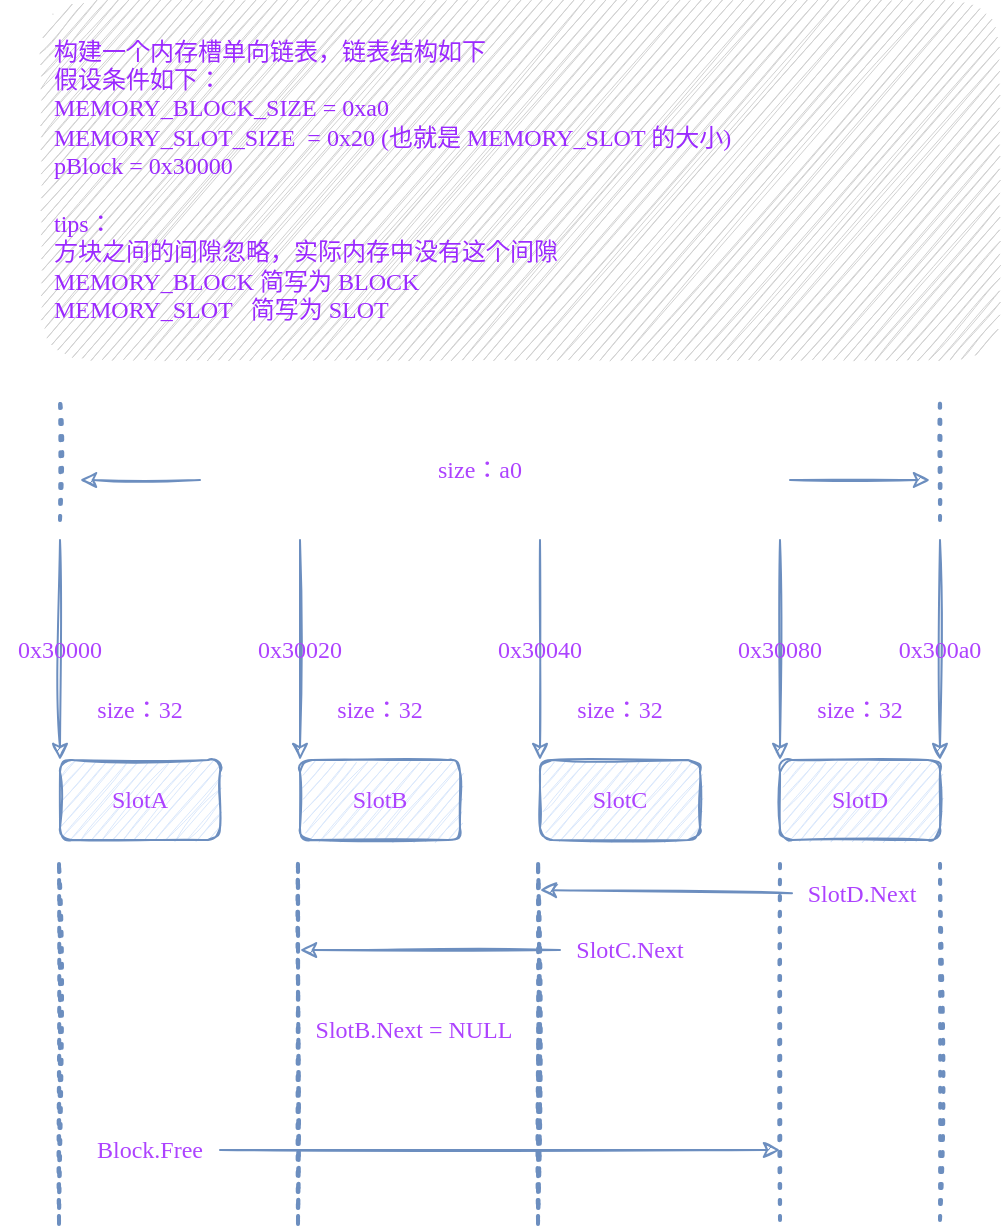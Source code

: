 <mxfile version="19.0.3" type="device"><diagram id="O4Pl0YHhbXQbCezEknDG" name="SLOT链表示意图"><mxGraphModel dx="1558" dy="1126" grid="1" gridSize="10" guides="1" tooltips="1" connect="1" arrows="1" fold="1" page="0" pageScale="1" pageWidth="827" pageHeight="1169" math="0" shadow="0"><root><mxCell id="0"/><mxCell id="1" parent="0"/><mxCell id="vXCQ66r_2iQ6Fl2fQ69y-1" value="SlotA" style="rounded=1;whiteSpace=wrap;html=1;sketch=1;fillColor=#dae8fc;strokeColor=#6c8ebf;fontFamily=Comic Sans MS;fontColor=#AD42FF;" parent="1" vertex="1"><mxGeometry x="200" y="80" width="80" height="40" as="geometry"/></mxCell><mxCell id="vXCQ66r_2iQ6Fl2fQ69y-2" value="&lt;div style=&quot;font-size: 12px&quot;&gt;构建一个内存槽单向链表，链表结构如下&lt;/div&gt;&lt;div style=&quot;font-size: 12px&quot;&gt;假设条件如下：&lt;/div&gt;&lt;div style=&quot;font-size: 12px&quot;&gt;MEMORY_BLOCK_SIZE = 0xa0&lt;/div&gt;&lt;div style=&quot;font-size: 12px&quot;&gt;MEMORY_SLOT_SIZE&amp;nbsp; = 0x20 (也就是 MEMORY_SLOT 的大小)&lt;/div&gt;&lt;div style=&quot;font-size: 12px&quot;&gt;pBlock = 0x30000&lt;/div&gt;&lt;div style=&quot;font-size: 12px&quot;&gt;&lt;br&gt;&lt;/div&gt;&lt;div style=&quot;font-size: 12px&quot;&gt;tips：&lt;/div&gt;&lt;div style=&quot;font-size: 12px&quot;&gt;方块之间的间隙忽略，实际内存中没有这个间隙&lt;/div&gt;&lt;div style=&quot;font-size: 12px&quot;&gt;MEMORY_BLOCK 简写为 BLOCK&amp;nbsp;&lt;/div&gt;&lt;div style=&quot;font-size: 12px&quot;&gt;MEMORY_SLOT&amp;nbsp; &amp;nbsp;简写为 SLOT&lt;/div&gt;" style="text;html=1;strokeColor=none;fillColor=#D1D1D1;align=left;verticalAlign=middle;whiteSpace=wrap;rounded=1;sketch=1;fontSize=12;fontFamily=Comic Sans MS;spacingTop=0;spacing=7;labelBackgroundColor=none;fontColor=#9B29FF;" parent="1" vertex="1"><mxGeometry x="190" y="-300" width="480" height="180" as="geometry"/></mxCell><mxCell id="vXCQ66r_2iQ6Fl2fQ69y-3" value="SlotB" style="rounded=1;whiteSpace=wrap;html=1;sketch=1;fillColor=#dae8fc;strokeColor=#6c8ebf;fontFamily=Comic Sans MS;fontColor=#AD42FF;" parent="1" vertex="1"><mxGeometry x="320" y="80" width="80" height="40" as="geometry"/></mxCell><mxCell id="vXCQ66r_2iQ6Fl2fQ69y-4" value="SlotC" style="rounded=1;whiteSpace=wrap;html=1;sketch=1;fillColor=#dae8fc;strokeColor=#6c8ebf;fontFamily=Comic Sans MS;fontColor=#AD42FF;" parent="1" vertex="1"><mxGeometry x="440" y="80" width="80" height="40" as="geometry"/></mxCell><mxCell id="vXCQ66r_2iQ6Fl2fQ69y-5" value="&lt;span&gt;SlotD&lt;br&gt;&lt;/span&gt;" style="rounded=1;whiteSpace=wrap;html=1;sketch=1;fillColor=#dae8fc;strokeColor=#6c8ebf;fontFamily=Comic Sans MS;fontColor=#AD42FF;" parent="1" vertex="1"><mxGeometry x="560" y="80" width="80" height="40" as="geometry"/></mxCell><mxCell id="vXCQ66r_2iQ6Fl2fQ69y-13" value="" style="endArrow=classic;html=1;rounded=1;sketch=1;fontFamily=Comic Sans MS;fontSize=12;fillColor=#dae8fc;strokeColor=#6c8ebf;fontColor=#AD42FF;" parent="1" edge="1"><mxGeometry width="50" height="50" relative="1" as="geometry"><mxPoint x="200" y="-30" as="sourcePoint"/><mxPoint x="200" y="80" as="targetPoint"/></mxGeometry></mxCell><mxCell id="vXCQ66r_2iQ6Fl2fQ69y-15" value="" style="endArrow=classic;html=1;rounded=1;sketch=1;fontFamily=Comic Sans MS;fontSize=12;fillColor=#dae8fc;strokeColor=#6c8ebf;fontColor=#AD42FF;" parent="1" edge="1"><mxGeometry width="50" height="50" relative="1" as="geometry"><mxPoint x="320" y="-30" as="sourcePoint"/><mxPoint x="320" y="80" as="targetPoint"/></mxGeometry></mxCell><mxCell id="vXCQ66r_2iQ6Fl2fQ69y-17" value="" style="endArrow=classic;html=1;rounded=1;sketch=1;fontFamily=Comic Sans MS;fontSize=12;fillColor=#dae8fc;strokeColor=#6c8ebf;fontColor=#AD42FF;" parent="1" edge="1"><mxGeometry width="50" height="50" relative="1" as="geometry"><mxPoint x="440" y="-30" as="sourcePoint"/><mxPoint x="440" y="80" as="targetPoint"/></mxGeometry></mxCell><mxCell id="vXCQ66r_2iQ6Fl2fQ69y-19" value="" style="endArrow=classic;html=1;rounded=1;sketch=1;fontFamily=Comic Sans MS;fontSize=12;fillColor=#dae8fc;strokeColor=#6c8ebf;fontColor=#AD42FF;" parent="1" edge="1"><mxGeometry width="50" height="50" relative="1" as="geometry"><mxPoint x="560" y="-30" as="sourcePoint"/><mxPoint x="560" y="80" as="targetPoint"/></mxGeometry></mxCell><mxCell id="vXCQ66r_2iQ6Fl2fQ69y-21" value="" style="endArrow=classic;html=1;rounded=1;sketch=1;fontFamily=Comic Sans MS;fontSize=12;fillColor=#dae8fc;strokeColor=#6c8ebf;fontColor=#AD42FF;" parent="1" edge="1"><mxGeometry width="50" height="50" relative="1" as="geometry"><mxPoint x="640" y="-30" as="sourcePoint"/><mxPoint x="640" y="80" as="targetPoint"/></mxGeometry></mxCell><mxCell id="vXCQ66r_2iQ6Fl2fQ69y-24" value="size：32" style="text;html=1;strokeColor=none;fillColor=none;align=center;verticalAlign=middle;whiteSpace=wrap;rounded=1;labelBackgroundColor=none;sketch=1;fontFamily=Comic Sans MS;fontSize=12;shadow=0;fontColor=#AD42FF;" parent="1" vertex="1"><mxGeometry x="210" y="40" width="60" height="30" as="geometry"/></mxCell><mxCell id="vXCQ66r_2iQ6Fl2fQ69y-25" value="size：32" style="text;html=1;strokeColor=none;fillColor=none;align=center;verticalAlign=middle;whiteSpace=wrap;rounded=1;labelBackgroundColor=none;sketch=1;fontFamily=Comic Sans MS;fontSize=12;shadow=0;fontColor=#AD42FF;" parent="1" vertex="1"><mxGeometry x="330" y="40" width="60" height="30" as="geometry"/></mxCell><mxCell id="vXCQ66r_2iQ6Fl2fQ69y-26" value="size：32" style="text;html=1;strokeColor=none;fillColor=none;align=center;verticalAlign=middle;whiteSpace=wrap;rounded=1;labelBackgroundColor=none;sketch=1;fontFamily=Comic Sans MS;fontSize=12;shadow=0;fontColor=#AD42FF;" parent="1" vertex="1"><mxGeometry x="450" y="40" width="60" height="30" as="geometry"/></mxCell><mxCell id="vXCQ66r_2iQ6Fl2fQ69y-27" value="size：32" style="text;html=1;strokeColor=none;fillColor=none;align=center;verticalAlign=middle;whiteSpace=wrap;rounded=1;labelBackgroundColor=none;sketch=1;fontFamily=Comic Sans MS;fontSize=12;shadow=0;fontColor=#AD42FF;" parent="1" vertex="1"><mxGeometry x="570" y="40" width="60" height="30" as="geometry"/></mxCell><mxCell id="vXCQ66r_2iQ6Fl2fQ69y-28" value="" style="endArrow=none;dashed=1;html=1;dashPattern=1 3;strokeWidth=2;rounded=1;sketch=1;fontFamily=Comic Sans MS;fontSize=12;fillColor=#dae8fc;strokeColor=#6c8ebf;fontColor=#AD42FF;" parent="1" edge="1"><mxGeometry width="50" height="50" relative="1" as="geometry"><mxPoint x="560" y="310" as="sourcePoint"/><mxPoint x="560" y="130" as="targetPoint"/></mxGeometry></mxCell><mxCell id="vXCQ66r_2iQ6Fl2fQ69y-29" value="SlotD.Next" style="text;html=1;strokeColor=none;fillColor=none;align=center;verticalAlign=middle;whiteSpace=wrap;rounded=1;labelBackgroundColor=none;sketch=1;fontFamily=Comic Sans MS;fontSize=12;shadow=0;fontColor=#AD42FF;" parent="1" vertex="1"><mxGeometry x="566" y="132" width="70" height="30" as="geometry"/></mxCell><mxCell id="vXCQ66r_2iQ6Fl2fQ69y-30" value="" style="endArrow=none;dashed=1;html=1;dashPattern=1 3;strokeWidth=2;rounded=1;sketch=1;fontFamily=Comic Sans MS;fontSize=12;fillColor=#dae8fc;strokeColor=#6c8ebf;fontColor=#AD42FF;" parent="1" edge="1"><mxGeometry width="50" height="50" relative="1" as="geometry"><mxPoint x="200" y="-40" as="sourcePoint"/><mxPoint x="200" y="-100" as="targetPoint"/></mxGeometry></mxCell><mxCell id="vXCQ66r_2iQ6Fl2fQ69y-31" value="" style="endArrow=none;dashed=1;html=1;dashPattern=1 3;strokeWidth=2;rounded=1;sketch=1;fontFamily=Comic Sans MS;fontSize=12;fillColor=#dae8fc;strokeColor=#6c8ebf;fontColor=#AD42FF;" parent="1" edge="1"><mxGeometry width="50" height="50" relative="1" as="geometry"><mxPoint x="640" y="-40" as="sourcePoint"/><mxPoint x="640" y="-100" as="targetPoint"/></mxGeometry></mxCell><mxCell id="vXCQ66r_2iQ6Fl2fQ69y-32" value="" style="endArrow=classic;html=1;rounded=1;sketch=1;fontFamily=Comic Sans MS;fontSize=12;fillColor=#dae8fc;strokeColor=#6c8ebf;fontColor=#AD42FF;" parent="1" edge="1"><mxGeometry width="50" height="50" relative="1" as="geometry"><mxPoint x="270" y="-60" as="sourcePoint"/><mxPoint x="210" y="-60" as="targetPoint"/></mxGeometry></mxCell><mxCell id="vXCQ66r_2iQ6Fl2fQ69y-33" value="" style="endArrow=classic;html=1;rounded=1;sketch=1;fontFamily=Comic Sans MS;fontSize=12;fillColor=#dae8fc;strokeColor=#6c8ebf;fontColor=#AD42FF;" parent="1" edge="1"><mxGeometry width="50" height="50" relative="1" as="geometry"><mxPoint x="565" y="-60" as="sourcePoint"/><mxPoint x="635" y="-60" as="targetPoint"/></mxGeometry></mxCell><mxCell id="vXCQ66r_2iQ6Fl2fQ69y-34" value="size：a0" style="text;html=1;strokeColor=none;fillColor=none;align=center;verticalAlign=middle;whiteSpace=wrap;rounded=1;labelBackgroundColor=none;sketch=1;fontFamily=Comic Sans MS;fontSize=12;shadow=0;fontColor=#AD42FF;" parent="1" vertex="1"><mxGeometry x="380" y="-80" width="60" height="30" as="geometry"/></mxCell><mxCell id="vXCQ66r_2iQ6Fl2fQ69y-35" value="" style="endArrow=none;dashed=1;html=1;dashPattern=1 3;strokeWidth=2;rounded=1;sketch=1;fontFamily=Comic Sans MS;fontSize=12;fillColor=#dae8fc;strokeColor=#6c8ebf;fontColor=#AD42FF;" parent="1" edge="1"><mxGeometry width="50" height="50" relative="1" as="geometry"><mxPoint x="439" y="310" as="sourcePoint"/><mxPoint x="439" y="130" as="targetPoint"/></mxGeometry></mxCell><mxCell id="vXCQ66r_2iQ6Fl2fQ69y-36" value="" style="endArrow=none;dashed=1;html=1;dashPattern=1 3;strokeWidth=2;rounded=1;sketch=1;fontFamily=Comic Sans MS;fontSize=12;fillColor=#dae8fc;strokeColor=#6c8ebf;fontColor=#AD42FF;" parent="1" edge="1"><mxGeometry width="50" height="50" relative="1" as="geometry"><mxPoint x="319" y="310" as="sourcePoint"/><mxPoint x="319" y="130" as="targetPoint"/></mxGeometry></mxCell><mxCell id="vXCQ66r_2iQ6Fl2fQ69y-37" value="" style="endArrow=none;dashed=1;html=1;dashPattern=1 3;strokeWidth=2;rounded=1;sketch=1;fontFamily=Comic Sans MS;fontSize=12;fillColor=#dae8fc;strokeColor=#6c8ebf;fontColor=#AD42FF;" parent="1" edge="1"><mxGeometry width="50" height="50" relative="1" as="geometry"><mxPoint x="199.5" y="310" as="sourcePoint"/><mxPoint x="199.5" y="130" as="targetPoint"/></mxGeometry></mxCell><mxCell id="vXCQ66r_2iQ6Fl2fQ69y-38" value="" style="endArrow=classic;html=1;rounded=1;sketch=1;fontFamily=Comic Sans MS;fontSize=12;fillColor=#dae8fc;strokeColor=#6c8ebf;fontColor=#AD42FF;" parent="1" source="vXCQ66r_2iQ6Fl2fQ69y-29" edge="1"><mxGeometry width="50" height="50" relative="1" as="geometry"><mxPoint x="580" y="140" as="sourcePoint"/><mxPoint x="440" y="145" as="targetPoint"/></mxGeometry></mxCell><mxCell id="vXCQ66r_2iQ6Fl2fQ69y-39" value="SlotC.Next" style="text;html=1;strokeColor=none;fillColor=none;align=center;verticalAlign=middle;whiteSpace=wrap;rounded=1;labelBackgroundColor=none;sketch=1;fontFamily=Comic Sans MS;fontSize=12;shadow=0;fontColor=#AD42FF;" parent="1" vertex="1"><mxGeometry x="450" y="160" width="70" height="30" as="geometry"/></mxCell><mxCell id="vXCQ66r_2iQ6Fl2fQ69y-40" value="" style="endArrow=classic;html=1;rounded=1;sketch=1;fontFamily=Comic Sans MS;fontSize=12;fillColor=#dae8fc;strokeColor=#6c8ebf;fontColor=#AD42FF;" parent="1" source="vXCQ66r_2iQ6Fl2fQ69y-39" edge="1"><mxGeometry width="50" height="50" relative="1" as="geometry"><mxPoint x="460" y="170" as="sourcePoint"/><mxPoint x="320" y="175" as="targetPoint"/></mxGeometry></mxCell><mxCell id="vXCQ66r_2iQ6Fl2fQ69y-41" value="SlotB.Next = NULL" style="text;html=1;strokeColor=none;fillColor=none;align=center;verticalAlign=middle;whiteSpace=wrap;rounded=1;labelBackgroundColor=none;sketch=1;fontFamily=Comic Sans MS;fontSize=12;shadow=0;fontColor=#AD42FF;" parent="1" vertex="1"><mxGeometry x="322" y="200" width="110" height="30" as="geometry"/></mxCell><mxCell id="vXCQ66r_2iQ6Fl2fQ69y-43" value="" style="endArrow=none;dashed=1;html=1;dashPattern=1 3;strokeWidth=2;rounded=1;sketch=1;fontFamily=Comic Sans MS;fontSize=12;fillColor=#dae8fc;strokeColor=#6c8ebf;fontColor=#AD42FF;" parent="1" edge="1"><mxGeometry width="50" height="50" relative="1" as="geometry"><mxPoint x="640" y="310" as="sourcePoint"/><mxPoint x="640" y="130" as="targetPoint"/></mxGeometry></mxCell><mxCell id="vXCQ66r_2iQ6Fl2fQ69y-45" value="" style="endArrow=none;dashed=1;html=1;dashPattern=1 3;strokeWidth=2;rounded=1;sketch=1;fontFamily=Comic Sans MS;fontSize=12;fillColor=#dae8fc;strokeColor=#6c8ebf;fontColor=#AD42FF;" parent="1" edge="1"><mxGeometry width="50" height="50" relative="1" as="geometry"><mxPoint x="199.5" y="312" as="sourcePoint"/><mxPoint x="199.5" y="132" as="targetPoint"/></mxGeometry></mxCell><mxCell id="vXCQ66r_2iQ6Fl2fQ69y-46" value="" style="endArrow=none;dashed=1;html=1;dashPattern=1 3;strokeWidth=2;rounded=1;sketch=1;fontFamily=Comic Sans MS;fontSize=12;fillColor=#dae8fc;strokeColor=#6c8ebf;fontColor=#AD42FF;" parent="1" edge="1"><mxGeometry width="50" height="50" relative="1" as="geometry"><mxPoint x="319" y="312" as="sourcePoint"/><mxPoint x="319" y="132" as="targetPoint"/></mxGeometry></mxCell><mxCell id="vXCQ66r_2iQ6Fl2fQ69y-47" value="" style="endArrow=none;dashed=1;html=1;dashPattern=1 3;strokeWidth=2;rounded=1;sketch=1;fontFamily=Comic Sans MS;fontSize=12;fillColor=#dae8fc;strokeColor=#6c8ebf;fontColor=#AD42FF;" parent="1" edge="1"><mxGeometry width="50" height="50" relative="1" as="geometry"><mxPoint x="439" y="312" as="sourcePoint"/><mxPoint x="439" y="132" as="targetPoint"/></mxGeometry></mxCell><mxCell id="vXCQ66r_2iQ6Fl2fQ69y-48" value="Block.Free" style="text;html=1;strokeColor=none;fillColor=none;align=center;verticalAlign=middle;whiteSpace=wrap;rounded=1;labelBackgroundColor=none;sketch=1;fontFamily=Comic Sans MS;fontSize=12;shadow=0;fontColor=#AD42FF;" parent="1" vertex="1"><mxGeometry x="210" y="260" width="70" height="30" as="geometry"/></mxCell><mxCell id="vXCQ66r_2iQ6Fl2fQ69y-49" value="" style="endArrow=classic;html=1;rounded=1;sketch=1;fontFamily=Comic Sans MS;fontSize=12;exitX=1;exitY=0.5;exitDx=0;exitDy=0;fillColor=#dae8fc;strokeColor=#6c8ebf;fontColor=#AD42FF;" parent="1" source="vXCQ66r_2iQ6Fl2fQ69y-48" edge="1"><mxGeometry width="50" height="50" relative="1" as="geometry"><mxPoint x="530" y="340" as="sourcePoint"/><mxPoint x="560" y="275" as="targetPoint"/></mxGeometry></mxCell><mxCell id="vXCQ66r_2iQ6Fl2fQ69y-14" value="&lt;span style=&quot;text-align: left&quot;&gt;0x30000&lt;/span&gt;" style="text;html=1;strokeColor=none;fillColor=none;align=center;verticalAlign=middle;whiteSpace=wrap;rounded=1;sketch=1;fontFamily=Comic Sans MS;fontSize=12;shadow=0;fontColor=#AD42FF;" parent="1" vertex="1"><mxGeometry x="170" y="10" width="60" height="30" as="geometry"/></mxCell><mxCell id="vXCQ66r_2iQ6Fl2fQ69y-16" value="&lt;span style=&quot;text-align: left&quot;&gt;0x30020&lt;/span&gt;" style="text;html=1;strokeColor=none;fillColor=none;align=center;verticalAlign=middle;whiteSpace=wrap;rounded=1;sketch=1;fontFamily=Comic Sans MS;fontSize=12;shadow=0;fontColor=#AD42FF;" parent="1" vertex="1"><mxGeometry x="290" y="10" width="60" height="30" as="geometry"/></mxCell><mxCell id="vXCQ66r_2iQ6Fl2fQ69y-18" value="&lt;span style=&quot;text-align: left&quot;&gt;0x30040&lt;/span&gt;" style="text;html=1;strokeColor=none;fillColor=none;align=center;verticalAlign=middle;whiteSpace=wrap;rounded=1;sketch=1;fontFamily=Comic Sans MS;fontSize=12;shadow=0;fontColor=#AD42FF;" parent="1" vertex="1"><mxGeometry x="410" y="10" width="60" height="30" as="geometry"/></mxCell><mxCell id="vXCQ66r_2iQ6Fl2fQ69y-20" value="&lt;span style=&quot;text-align: left&quot;&gt;0x30080&lt;/span&gt;" style="text;html=1;strokeColor=none;fillColor=none;align=center;verticalAlign=middle;whiteSpace=wrap;rounded=1;sketch=1;fontFamily=Comic Sans MS;fontSize=12;shadow=0;fontColor=#AD42FF;" parent="1" vertex="1"><mxGeometry x="530" y="10" width="60" height="30" as="geometry"/></mxCell><mxCell id="vXCQ66r_2iQ6Fl2fQ69y-22" value="&lt;span style=&quot;text-align: left&quot;&gt;0x300a0&lt;/span&gt;" style="text;html=1;strokeColor=none;fillColor=none;align=center;verticalAlign=middle;whiteSpace=wrap;rounded=1;sketch=1;fontFamily=Comic Sans MS;fontSize=12;fontColor=#AD42FF;" parent="1" vertex="1"><mxGeometry x="610" y="10" width="60" height="30" as="geometry"/></mxCell></root></mxGraphModel></diagram></mxfile>